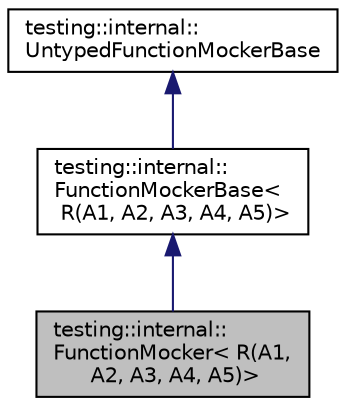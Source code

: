 digraph "testing::internal::FunctionMocker&lt; R(A1, A2, A3, A4, A5)&gt;"
{
  edge [fontname="Helvetica",fontsize="10",labelfontname="Helvetica",labelfontsize="10"];
  node [fontname="Helvetica",fontsize="10",shape=record];
  Node1 [label="testing::internal::\lFunctionMocker\< R(A1,\l A2, A3, A4, A5)\>",height=0.2,width=0.4,color="black", fillcolor="grey75", style="filled", fontcolor="black"];
  Node2 -> Node1 [dir="back",color="midnightblue",fontsize="10",style="solid",fontname="Helvetica"];
  Node2 [label="testing::internal::\lFunctionMockerBase\<\l R(A1, A2, A3, A4, A5)\>",height=0.2,width=0.4,color="black", fillcolor="white", style="filled",URL="$classtesting_1_1internal_1_1_function_mocker_base.html"];
  Node3 -> Node2 [dir="back",color="midnightblue",fontsize="10",style="solid",fontname="Helvetica"];
  Node3 [label="testing::internal::\lUntypedFunctionMockerBase",height=0.2,width=0.4,color="black", fillcolor="white", style="filled",URL="$classtesting_1_1internal_1_1_untyped_function_mocker_base.html"];
}
